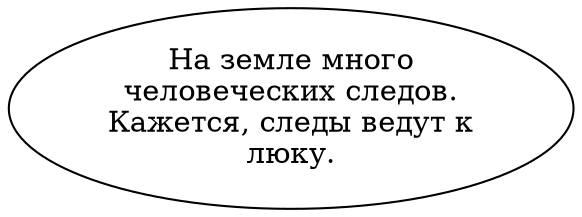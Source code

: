 digraph footprnt {
  "start" [style=filled       fillcolor="#FFFFFF"       color="#000000"]
  "start" [label="На земле много\nчеловеческих следов.\nКажется, следы ведут к\nлюку."]
}